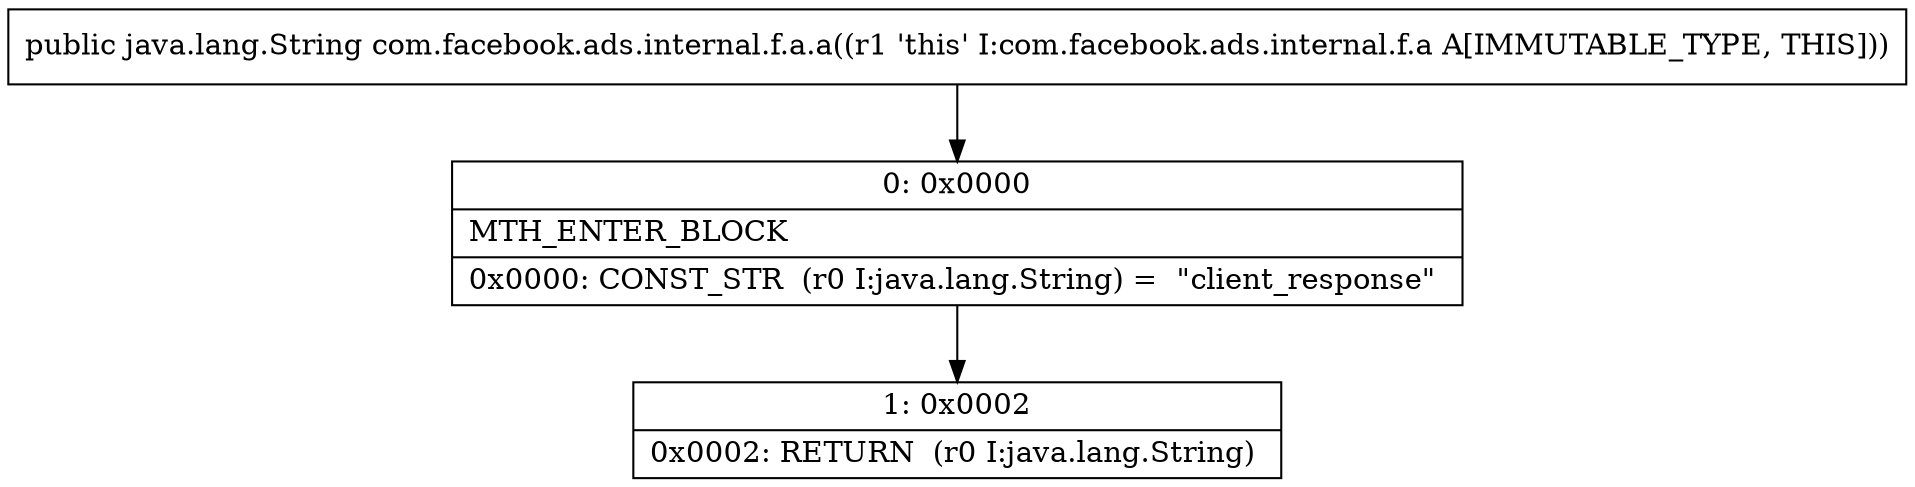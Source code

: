 digraph "CFG forcom.facebook.ads.internal.f.a.a()Ljava\/lang\/String;" {
Node_0 [shape=record,label="{0\:\ 0x0000|MTH_ENTER_BLOCK\l|0x0000: CONST_STR  (r0 I:java.lang.String) =  \"client_response\" \l}"];
Node_1 [shape=record,label="{1\:\ 0x0002|0x0002: RETURN  (r0 I:java.lang.String) \l}"];
MethodNode[shape=record,label="{public java.lang.String com.facebook.ads.internal.f.a.a((r1 'this' I:com.facebook.ads.internal.f.a A[IMMUTABLE_TYPE, THIS])) }"];
MethodNode -> Node_0;
Node_0 -> Node_1;
}

